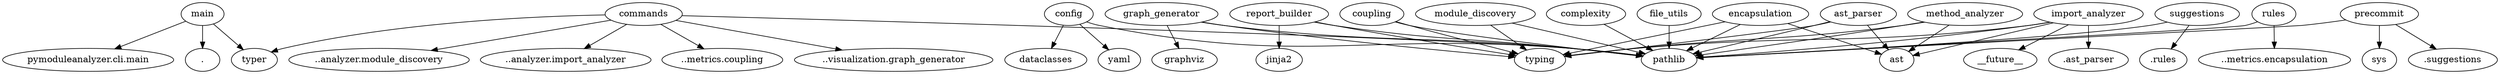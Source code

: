 digraph dependencies {
    main -> "pymoduleanalyzer.cli.main"
    file_utils -> "pathlib"
    config -> "dataclasses"
    config -> "pathlib"
    config -> "yaml"
    graph_generator -> "pathlib"
    graph_generator -> "typing"
    graph_generator -> "graphviz"
    report_builder -> "pathlib"
    report_builder -> "typing"
    report_builder -> "jinja2"
    suggestions -> "pathlib"
    suggestions -> ".rules"
    rules -> "pathlib"
    rules -> "..metrics.encapsulation"
    precommit -> "sys"
    precommit -> "pathlib"
    precommit -> ".suggestions"
    coupling -> "pathlib"
    coupling -> "typing"
    encapsulation -> "pathlib"
    encapsulation -> "typing"
    encapsulation -> "ast"
    complexity -> "pathlib"
    module_discovery -> "pathlib"
    module_discovery -> "typing"
    import_analyzer -> "__future__"
    import_analyzer -> "ast"
    import_analyzer -> "pathlib"
    import_analyzer -> "typing"
    import_analyzer -> ".ast_parser"
    ast_parser -> "ast"
    ast_parser -> "pathlib"
    ast_parser -> "typing"
    method_analyzer -> "pathlib"
    method_analyzer -> "typing"
    method_analyzer -> "ast"
    main -> "typer"
    main -> "."
    commands -> "typer"
    commands -> "pathlib"
    commands -> "..analyzer.module_discovery"
    commands -> "..analyzer.import_analyzer"
    commands -> "..metrics.coupling"
    commands -> "..visualization.graph_generator"
}
